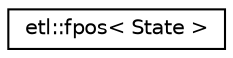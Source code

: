 digraph "Graphical Class Hierarchy"
{
  edge [fontname="Helvetica",fontsize="10",labelfontname="Helvetica",labelfontsize="10"];
  node [fontname="Helvetica",fontsize="10",shape=record];
  rankdir="LR";
  Node0 [label="etl::fpos\< State \>",height=0.2,width=0.4,color="black", fillcolor="white", style="filled",URL="$classetl_1_1fpos.html"];
}
